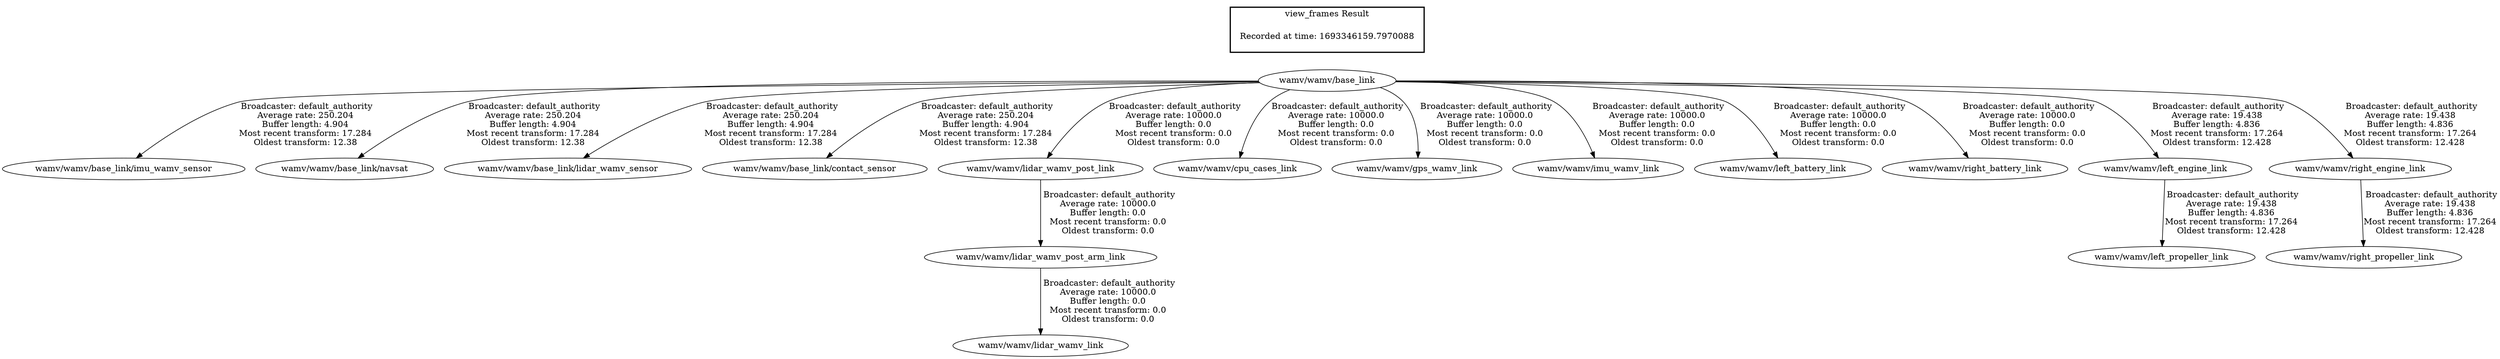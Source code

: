 digraph G {
"wamv/wamv/base_link" -> "wamv/wamv/base_link/imu_wamv_sensor"[label=" Broadcaster: default_authority\nAverage rate: 250.204\nBuffer length: 4.904\nMost recent transform: 17.284\nOldest transform: 12.38\n"];
"wamv/wamv/base_link" -> "wamv/wamv/base_link/navsat"[label=" Broadcaster: default_authority\nAverage rate: 250.204\nBuffer length: 4.904\nMost recent transform: 17.284\nOldest transform: 12.38\n"];
"wamv/wamv/base_link" -> "wamv/wamv/base_link/lidar_wamv_sensor"[label=" Broadcaster: default_authority\nAverage rate: 250.204\nBuffer length: 4.904\nMost recent transform: 17.284\nOldest transform: 12.38\n"];
"wamv/wamv/base_link" -> "wamv/wamv/base_link/contact_sensor"[label=" Broadcaster: default_authority\nAverage rate: 250.204\nBuffer length: 4.904\nMost recent transform: 17.284\nOldest transform: 12.38\n"];
"wamv/wamv/base_link" -> "wamv/wamv/lidar_wamv_post_link"[label=" Broadcaster: default_authority\nAverage rate: 10000.0\nBuffer length: 0.0\nMost recent transform: 0.0\nOldest transform: 0.0\n"];
"wamv/wamv/base_link" -> "wamv/wamv/cpu_cases_link"[label=" Broadcaster: default_authority\nAverage rate: 10000.0\nBuffer length: 0.0\nMost recent transform: 0.0\nOldest transform: 0.0\n"];
"wamv/wamv/base_link" -> "wamv/wamv/gps_wamv_link"[label=" Broadcaster: default_authority\nAverage rate: 10000.0\nBuffer length: 0.0\nMost recent transform: 0.0\nOldest transform: 0.0\n"];
"wamv/wamv/base_link" -> "wamv/wamv/imu_wamv_link"[label=" Broadcaster: default_authority\nAverage rate: 10000.0\nBuffer length: 0.0\nMost recent transform: 0.0\nOldest transform: 0.0\n"];
"wamv/wamv/base_link" -> "wamv/wamv/left_battery_link"[label=" Broadcaster: default_authority\nAverage rate: 10000.0\nBuffer length: 0.0\nMost recent transform: 0.0\nOldest transform: 0.0\n"];
"wamv/wamv/lidar_wamv_post_arm_link" -> "wamv/wamv/lidar_wamv_link"[label=" Broadcaster: default_authority\nAverage rate: 10000.0\nBuffer length: 0.0\nMost recent transform: 0.0\nOldest transform: 0.0\n"];
"wamv/wamv/lidar_wamv_post_link" -> "wamv/wamv/lidar_wamv_post_arm_link"[label=" Broadcaster: default_authority\nAverage rate: 10000.0\nBuffer length: 0.0\nMost recent transform: 0.0\nOldest transform: 0.0\n"];
"wamv/wamv/base_link" -> "wamv/wamv/right_battery_link"[label=" Broadcaster: default_authority\nAverage rate: 10000.0\nBuffer length: 0.0\nMost recent transform: 0.0\nOldest transform: 0.0\n"];
"wamv/wamv/base_link" -> "wamv/wamv/left_engine_link"[label=" Broadcaster: default_authority\nAverage rate: 19.438\nBuffer length: 4.836\nMost recent transform: 17.264\nOldest transform: 12.428\n"];
"wamv/wamv/left_engine_link" -> "wamv/wamv/left_propeller_link"[label=" Broadcaster: default_authority\nAverage rate: 19.438\nBuffer length: 4.836\nMost recent transform: 17.264\nOldest transform: 12.428\n"];
"wamv/wamv/base_link" -> "wamv/wamv/right_engine_link"[label=" Broadcaster: default_authority\nAverage rate: 19.438\nBuffer length: 4.836\nMost recent transform: 17.264\nOldest transform: 12.428\n"];
"wamv/wamv/right_engine_link" -> "wamv/wamv/right_propeller_link"[label=" Broadcaster: default_authority\nAverage rate: 19.438\nBuffer length: 4.836\nMost recent transform: 17.264\nOldest transform: 12.428\n"];
edge [style=invis];
 subgraph cluster_legend { style=bold; color=black; label ="view_frames Result";
"Recorded at time: 1693346159.7970088"[ shape=plaintext ] ;
}->"wamv/wamv/base_link";
}